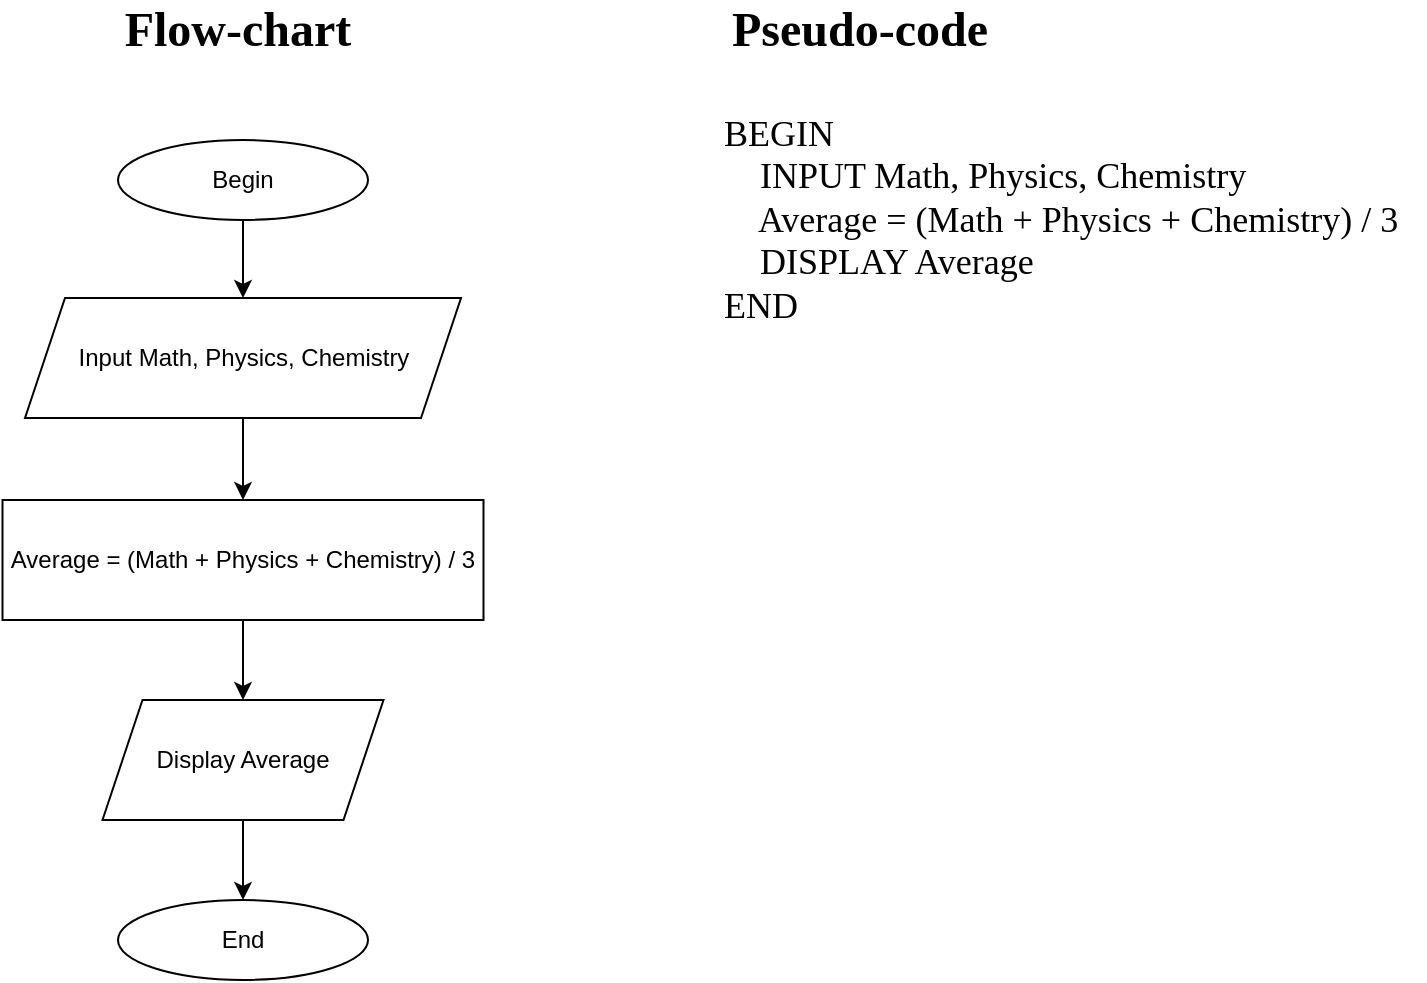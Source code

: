 <mxfile version="26.2.4">
  <diagram name="Page-1" id="QjtixR2jRnMbz8gqG0ig">
    <mxGraphModel grid="1" page="1" gridSize="10" guides="1" tooltips="1" connect="1" arrows="1" fold="1" pageScale="1" pageWidth="850" pageHeight="1100" math="0" shadow="0">
      <root>
        <mxCell id="0" />
        <mxCell id="1" parent="0" />
        <mxCell id="TrafogFxlDezjPbLHYzG-1" value="Flow-chart" style="text;html=1;align=center;verticalAlign=middle;whiteSpace=wrap;rounded=0;fontStyle=1;fontFamily=Times New Roman;fontSize=24;labelPosition=center;verticalLabelPosition=middle;" vertex="1" parent="1">
          <mxGeometry x="142" y="91" width="190" height="30" as="geometry" />
        </mxCell>
        <mxCell id="TrafogFxlDezjPbLHYzG-2" value="Pseudo-code" style="text;html=1;align=center;verticalAlign=middle;whiteSpace=wrap;rounded=0;fontStyle=1;fontFamily=Times New Roman;fontSize=24;labelPosition=center;verticalLabelPosition=middle;" vertex="1" parent="1">
          <mxGeometry x="453" y="91" width="190" height="30" as="geometry" />
        </mxCell>
        <mxCell id="TrafogFxlDezjPbLHYzG-3" style="edgeStyle=orthogonalEdgeStyle;rounded=0;orthogonalLoop=1;jettySize=auto;html=1;exitX=0.5;exitY=1;exitDx=0;exitDy=0;entryX=0.5;entryY=0;entryDx=0;entryDy=0;" edge="1" parent="1" source="TrafogFxlDezjPbLHYzG-4" target="TrafogFxlDezjPbLHYzG-6">
          <mxGeometry relative="1" as="geometry" />
        </mxCell>
        <mxCell id="TrafogFxlDezjPbLHYzG-4" value="Begin" style="ellipse;whiteSpace=wrap;html=1;" vertex="1" parent="1">
          <mxGeometry x="177" y="161" width="125" height="40" as="geometry" />
        </mxCell>
        <mxCell id="TrafogFxlDezjPbLHYzG-5" style="edgeStyle=orthogonalEdgeStyle;rounded=0;orthogonalLoop=1;jettySize=auto;html=1;exitX=0.5;exitY=1;exitDx=0;exitDy=0;entryX=0.5;entryY=0;entryDx=0;entryDy=0;" edge="1" parent="1" source="TrafogFxlDezjPbLHYzG-6" target="TrafogFxlDezjPbLHYzG-11">
          <mxGeometry relative="1" as="geometry" />
        </mxCell>
        <mxCell id="TrafogFxlDezjPbLHYzG-6" value="Input Math, Physics, Chemistry" style="shape=parallelogram;perimeter=parallelogramPerimeter;whiteSpace=wrap;html=1;fixedSize=1;" vertex="1" parent="1">
          <mxGeometry x="130.5" y="240" width="218" height="60" as="geometry" />
        </mxCell>
        <mxCell id="TrafogFxlDezjPbLHYzG-7" style="edgeStyle=orthogonalEdgeStyle;rounded=0;orthogonalLoop=1;jettySize=auto;html=1;exitX=0.5;exitY=1;exitDx=0;exitDy=0;entryX=0.5;entryY=0;entryDx=0;entryDy=0;" edge="1" parent="1" source="TrafogFxlDezjPbLHYzG-8" target="TrafogFxlDezjPbLHYzG-9">
          <mxGeometry relative="1" as="geometry" />
        </mxCell>
        <mxCell id="TrafogFxlDezjPbLHYzG-8" value="Display Average" style="shape=parallelogram;perimeter=parallelogramPerimeter;whiteSpace=wrap;html=1;fixedSize=1;" vertex="1" parent="1">
          <mxGeometry x="169.25" y="441" width="140.5" height="60" as="geometry" />
        </mxCell>
        <mxCell id="TrafogFxlDezjPbLHYzG-9" value="End" style="ellipse;whiteSpace=wrap;html=1;" vertex="1" parent="1">
          <mxGeometry x="177" y="541" width="125" height="40" as="geometry" />
        </mxCell>
        <mxCell id="TrafogFxlDezjPbLHYzG-10" style="edgeStyle=orthogonalEdgeStyle;rounded=0;orthogonalLoop=1;jettySize=auto;html=1;exitX=0.5;exitY=1;exitDx=0;exitDy=0;entryX=0.5;entryY=0;entryDx=0;entryDy=0;" edge="1" parent="1" source="TrafogFxlDezjPbLHYzG-11" target="TrafogFxlDezjPbLHYzG-8">
          <mxGeometry relative="1" as="geometry" />
        </mxCell>
        <mxCell id="TrafogFxlDezjPbLHYzG-11" value="Average = (Math + Physics + Chemistry) / 3" style="rounded=0;whiteSpace=wrap;html=1;" vertex="1" parent="1">
          <mxGeometry x="119.25" y="341" width="240.5" height="60" as="geometry" />
        </mxCell>
        <mxCell id="TrafogFxlDezjPbLHYzG-12" value="&lt;div&gt;BEGIN&lt;/div&gt;&lt;div&gt;&amp;nbsp; &amp;nbsp; INPUT Math, Physics, Chemistry&lt;/div&gt;&lt;div&gt;&amp;nbsp; &amp;nbsp; Average = (Math + Physics + Chemistry) / 3&lt;/div&gt;&lt;div&gt;&amp;nbsp; &amp;nbsp; DISPLAY Average&lt;/div&gt;&lt;div&gt;END&lt;/div&gt;" style="text;html=1;align=left;verticalAlign=middle;whiteSpace=wrap;rounded=0;labelPosition=center;verticalLabelPosition=middle;fontFamily=Times New Roman;fontSize=18;" vertex="1" parent="1">
          <mxGeometry x="478" y="141" width="352" height="119" as="geometry" />
        </mxCell>
      </root>
    </mxGraphModel>
  </diagram>
</mxfile>
